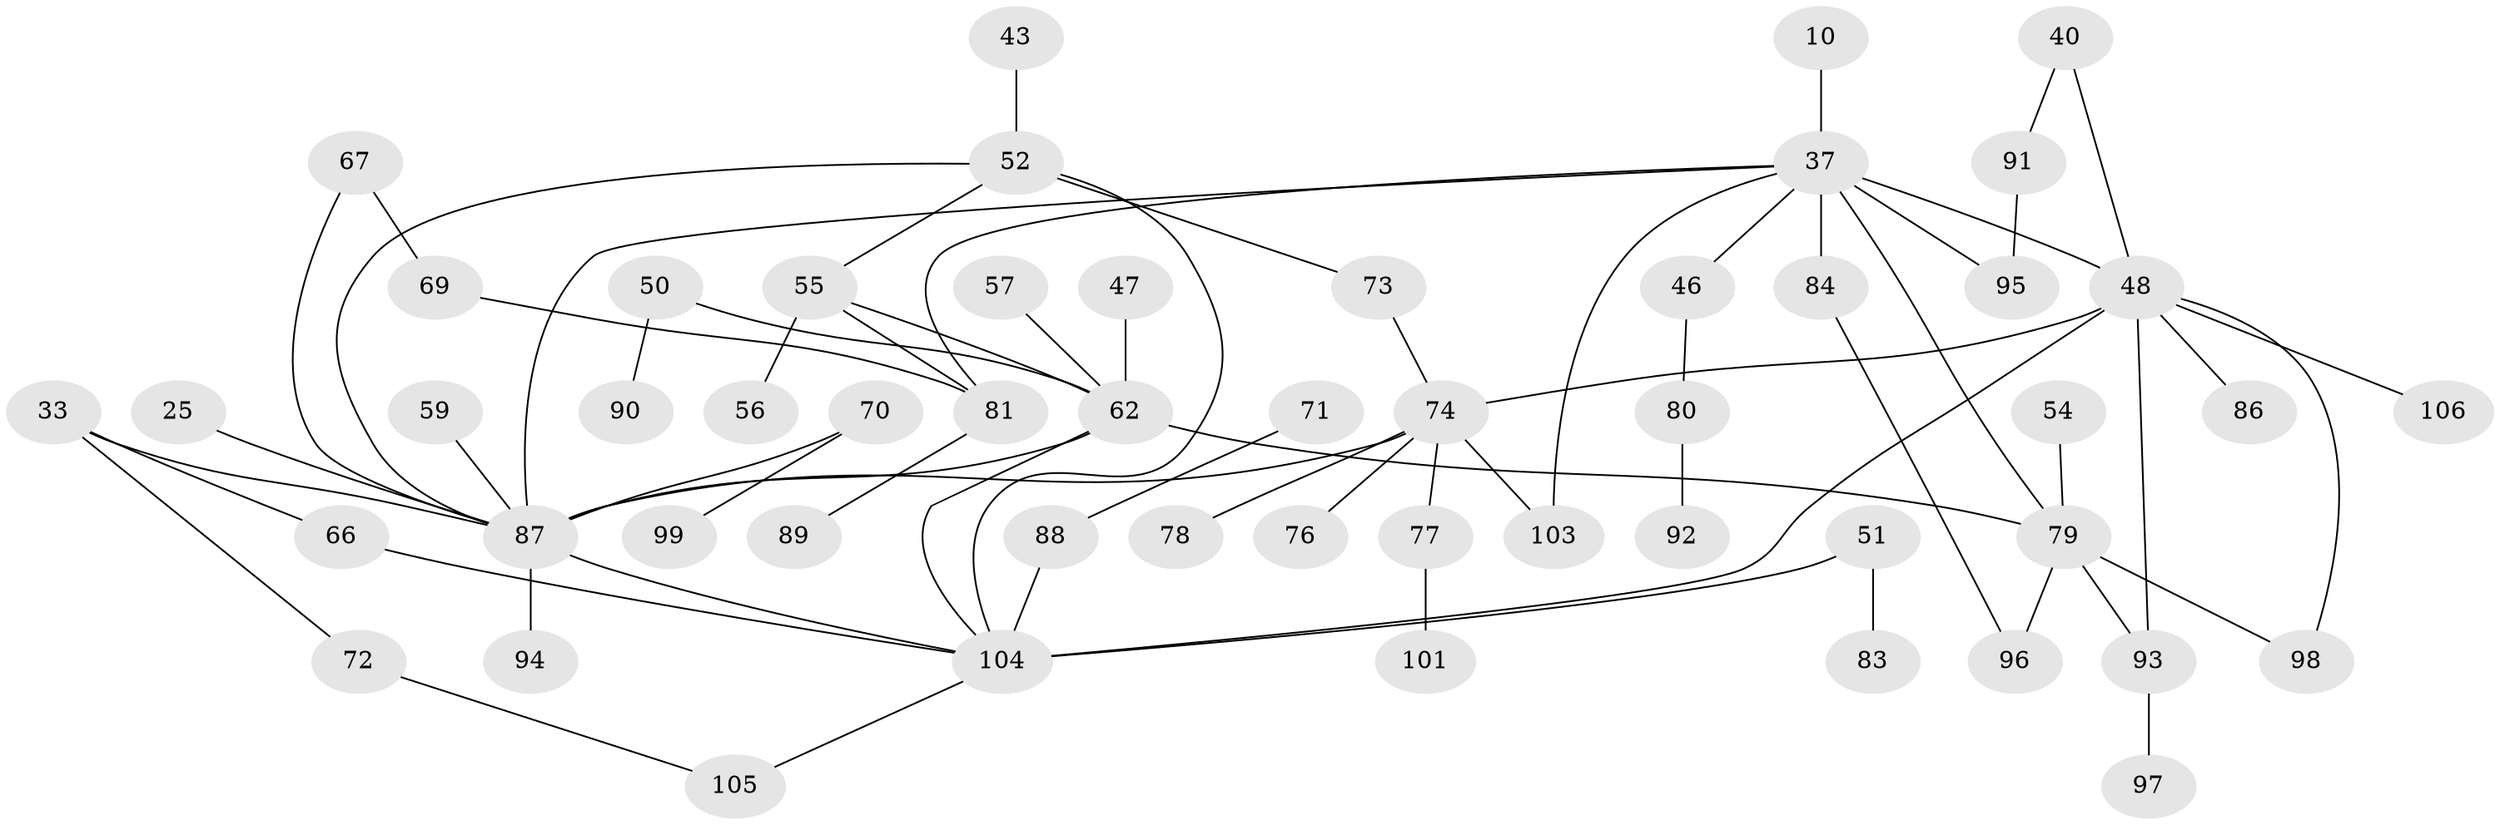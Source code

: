 // original degree distribution, {3: 0.18867924528301888, 8: 0.018867924528301886, 7: 0.009433962264150943, 6: 0.009433962264150943, 5: 0.04716981132075472, 4: 0.09433962264150944, 2: 0.36792452830188677, 1: 0.2641509433962264}
// Generated by graph-tools (version 1.1) at 2025/41/03/09/25 04:41:47]
// undirected, 53 vertices, 68 edges
graph export_dot {
graph [start="1"]
  node [color=gray90,style=filled];
  10;
  25;
  33 [super="+30"];
  37 [super="+2+1"];
  40;
  43;
  46;
  47;
  48 [super="+18+39"];
  50;
  51;
  52 [super="+32"];
  54;
  55;
  56;
  57;
  59 [super="+21"];
  62 [super="+23+53"];
  66 [super="+61"];
  67;
  69;
  70;
  71;
  72 [super="+45"];
  73;
  74 [super="+68+58"];
  76;
  77;
  78;
  79 [super="+42"];
  80;
  81 [super="+17"];
  83;
  84;
  86 [super="+15"];
  87 [super="+20+82"];
  88 [super="+64"];
  89;
  90;
  91;
  92;
  93 [super="+85"];
  94;
  95 [super="+24"];
  96;
  97;
  98 [super="+60"];
  99;
  101;
  103;
  104 [super="+63+75+102+100+49"];
  105;
  106;
  10 -- 37;
  25 -- 87;
  33 -- 87 [weight=2];
  33 -- 72;
  33 -- 66;
  37 -- 46;
  37 -- 103;
  37 -- 84;
  37 -- 48 [weight=2];
  37 -- 87;
  37 -- 79;
  37 -- 81;
  37 -- 95;
  40 -- 91;
  40 -- 48;
  43 -- 52;
  46 -- 80;
  47 -- 62;
  48 -- 106;
  48 -- 74 [weight=3];
  48 -- 98;
  48 -- 104 [weight=2];
  48 -- 86;
  48 -- 93;
  50 -- 90;
  50 -- 62;
  51 -- 83;
  51 -- 104;
  52 -- 87;
  52 -- 55;
  52 -- 73;
  52 -- 104;
  54 -- 79;
  55 -- 56;
  55 -- 62;
  55 -- 81;
  57 -- 62;
  59 -- 87;
  62 -- 87 [weight=2];
  62 -- 79 [weight=2];
  62 -- 104;
  66 -- 104;
  67 -- 69;
  67 -- 87;
  69 -- 81;
  70 -- 99;
  70 -- 87;
  71 -- 88;
  72 -- 105;
  73 -- 74;
  74 -- 77;
  74 -- 103;
  74 -- 87 [weight=2];
  74 -- 76;
  74 -- 78;
  77 -- 101;
  79 -- 96;
  79 -- 98;
  79 -- 93;
  80 -- 92;
  81 -- 89;
  84 -- 96;
  87 -- 94;
  87 -- 104;
  88 -- 104 [weight=2];
  91 -- 95;
  93 -- 97;
  104 -- 105;
}
